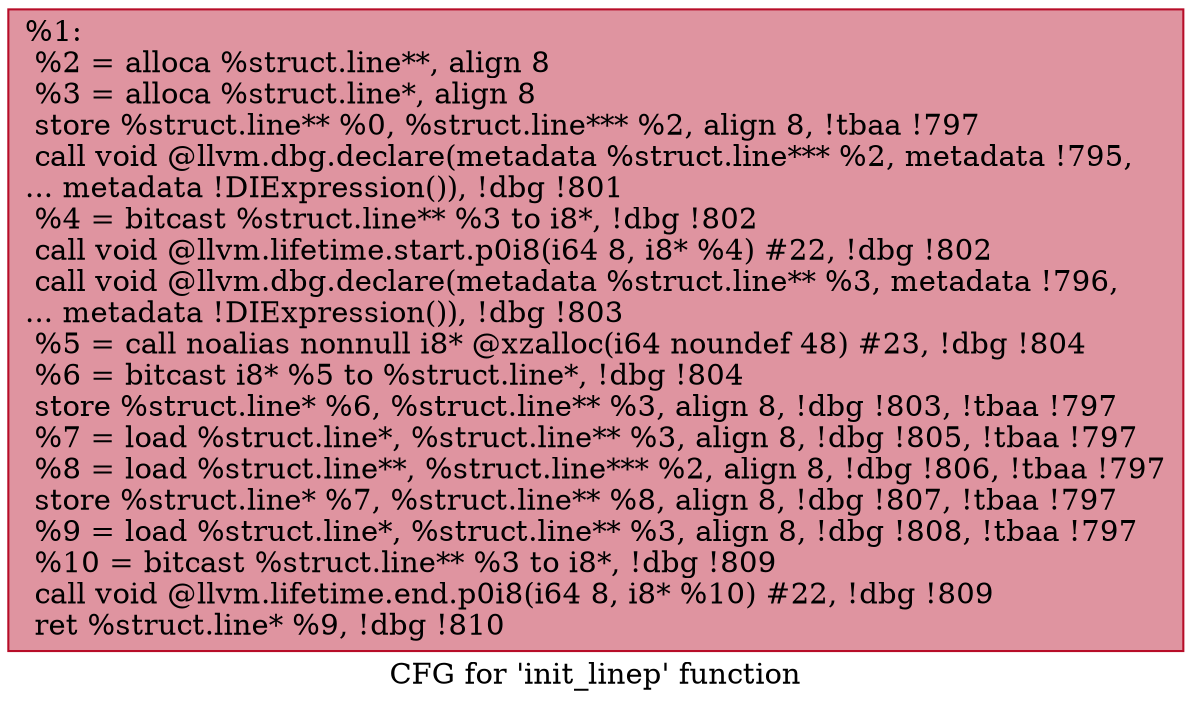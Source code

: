 digraph "CFG for 'init_linep' function" {
	label="CFG for 'init_linep' function";

	Node0x96dc30 [shape=record,color="#b70d28ff", style=filled, fillcolor="#b70d2870",label="{%1:\l  %2 = alloca %struct.line**, align 8\l  %3 = alloca %struct.line*, align 8\l  store %struct.line** %0, %struct.line*** %2, align 8, !tbaa !797\l  call void @llvm.dbg.declare(metadata %struct.line*** %2, metadata !795,\l... metadata !DIExpression()), !dbg !801\l  %4 = bitcast %struct.line** %3 to i8*, !dbg !802\l  call void @llvm.lifetime.start.p0i8(i64 8, i8* %4) #22, !dbg !802\l  call void @llvm.dbg.declare(metadata %struct.line** %3, metadata !796,\l... metadata !DIExpression()), !dbg !803\l  %5 = call noalias nonnull i8* @xzalloc(i64 noundef 48) #23, !dbg !804\l  %6 = bitcast i8* %5 to %struct.line*, !dbg !804\l  store %struct.line* %6, %struct.line** %3, align 8, !dbg !803, !tbaa !797\l  %7 = load %struct.line*, %struct.line** %3, align 8, !dbg !805, !tbaa !797\l  %8 = load %struct.line**, %struct.line*** %2, align 8, !dbg !806, !tbaa !797\l  store %struct.line* %7, %struct.line** %8, align 8, !dbg !807, !tbaa !797\l  %9 = load %struct.line*, %struct.line** %3, align 8, !dbg !808, !tbaa !797\l  %10 = bitcast %struct.line** %3 to i8*, !dbg !809\l  call void @llvm.lifetime.end.p0i8(i64 8, i8* %10) #22, !dbg !809\l  ret %struct.line* %9, !dbg !810\l}"];
}
